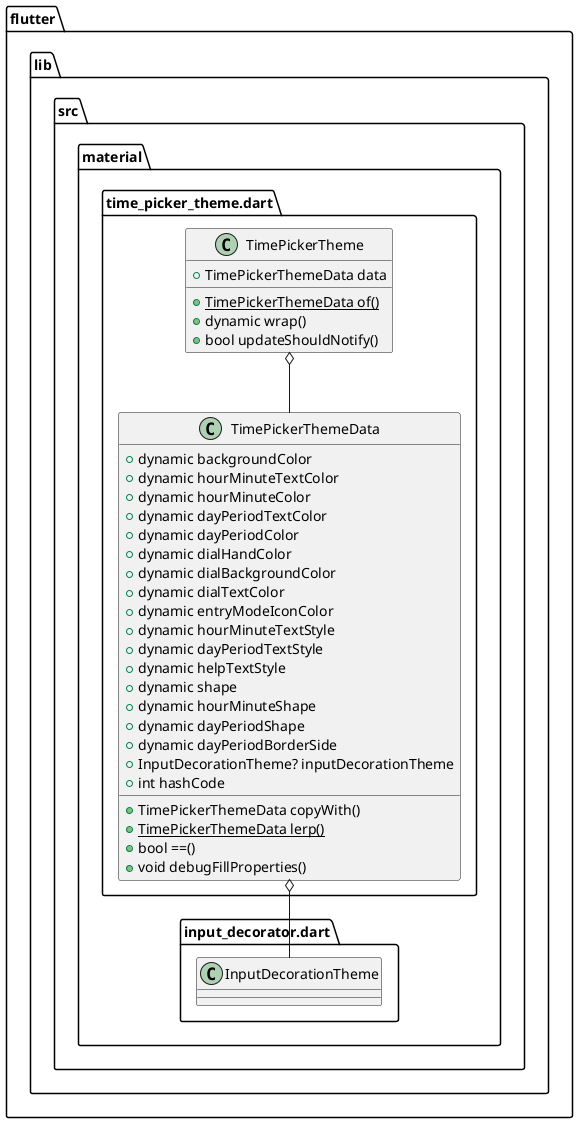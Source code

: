 @startuml
set namespaceSeparator ::

class "flutter::lib::src::material::time_picker_theme.dart::TimePickerThemeData" {
  +dynamic backgroundColor
  +dynamic hourMinuteTextColor
  +dynamic hourMinuteColor
  +dynamic dayPeriodTextColor
  +dynamic dayPeriodColor
  +dynamic dialHandColor
  +dynamic dialBackgroundColor
  +dynamic dialTextColor
  +dynamic entryModeIconColor
  +dynamic hourMinuteTextStyle
  +dynamic dayPeriodTextStyle
  +dynamic helpTextStyle
  +dynamic shape
  +dynamic hourMinuteShape
  +dynamic dayPeriodShape
  +dynamic dayPeriodBorderSide
  +InputDecorationTheme? inputDecorationTheme
  +int hashCode
  +TimePickerThemeData copyWith()
  {static} +TimePickerThemeData lerp()
  +bool ==()
  +void debugFillProperties()
}

"flutter::lib::src::material::time_picker_theme.dart::TimePickerThemeData" o-- "flutter::lib::src::material::input_decorator.dart::InputDecorationTheme"

class "flutter::lib::src::material::time_picker_theme.dart::TimePickerTheme" {
  +TimePickerThemeData data
  {static} +TimePickerThemeData of()
  +dynamic wrap()
  +bool updateShouldNotify()
}

"flutter::lib::src::material::time_picker_theme.dart::TimePickerTheme" o-- "flutter::lib::src::material::time_picker_theme.dart::TimePickerThemeData"


@enduml